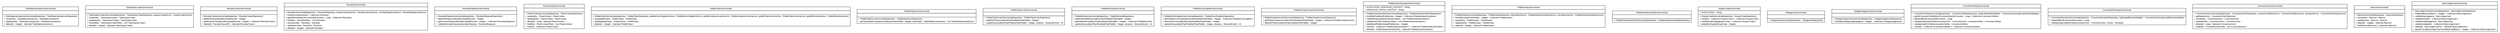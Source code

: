 #!/usr/local/bin/dot
#
# Class diagram 
# Generated by UMLGraph version R5_6 (http://www.umlgraph.org/)
#

digraph G {
	edge [fontname="arial",fontsize=10,labelfontname="arial",labelfontsize=10];
	node [fontname="arial",fontsize=10,shape=plaintext];
	nodesep=0.25;
	ranksep=0.5;
	// br.gov.to.sefaz.arr.parametros.business.service.impl.TipoRejeicaoArquivosServiceImpl
	c30722 [label=<<table title="br.gov.to.sefaz.arr.parametros.business.service.impl.TipoRejeicaoArquivosServiceImpl" border="0" cellborder="1" cellspacing="0" cellpadding="2" port="p" href="./TipoRejeicaoArquivosServiceImpl.html">
		<tr><td><table border="0" cellspacing="0" cellpadding="1">
<tr><td align="center" balign="center"> TipoRejeicaoArquivosServiceImpl </td></tr>
		</table></td></tr>
		<tr><td><table border="0" cellspacing="0" cellpadding="1">
<tr><td align="left" balign="left">  </td></tr>
		</table></td></tr>
		<tr><td><table border="0" cellspacing="0" cellpadding="1">
<tr><td align="left" balign="left"> + TipoRejeicaoArquivosServiceImpl(repository : TipoRejeicaoArquivosRepository) </td></tr>
<tr><td align="left" balign="left"> + save(entity : TipoRejeicaoArquivos) : TipoRejeicaoArquivos </td></tr>
<tr><td align="left" balign="left"> + update(entity : TipoRejeicaoArquivos) : TipoRejeicaoArquivos </td></tr>
<tr><td align="left" balign="left"> + delete(id : Integer) : Optional&lt;TipoRejeicaoArquivos&gt; </td></tr>
		</table></td></tr>
		</table>>, URL="./TipoRejeicaoArquivosServiceImpl.html", fontname="arial", fontcolor="black", fontsize=10.0];
	// br.gov.to.sefaz.arr.parametros.business.service.impl.TipoGruposCnaesServiceImpl
	c30723 [label=<<table title="br.gov.to.sefaz.arr.parametros.business.service.impl.TipoGruposCnaesServiceImpl" border="0" cellborder="1" cellspacing="0" cellpadding="2" port="p" href="./TipoGruposCnaesServiceImpl.html">
		<tr><td><table border="0" cellspacing="0" cellpadding="1">
<tr><td align="center" balign="center"> TipoGruposCnaesServiceImpl </td></tr>
		</table></td></tr>
		<tr><td><table border="0" cellspacing="0" cellpadding="1">
<tr><td align="left" balign="left">  </td></tr>
		</table></td></tr>
		<tr><td><table border="0" cellspacing="0" cellpadding="1">
<tr><td align="left" balign="left"> + TipoGruposCnaesServiceImpl(repository : TipoGruposCnaesRepository, gruposCnaeService : GruposCnaeService) </td></tr>
<tr><td align="left" balign="left"> + save(entity : TipoGruposCnaes) : TipoGruposCnaes </td></tr>
<tr><td align="left" balign="left"> + update(entity : TipoGruposCnaes) : TipoGruposCnaes </td></tr>
<tr><td align="left" balign="left"> + findAll(filter : TipoGruposCnaesFilter) : List&lt;TipoGruposCnaes&gt; </td></tr>
<tr><td align="left" balign="left"> + delete(id : Integer) : Optional&lt;TipoGruposCnaes&gt; </td></tr>
		</table></td></tr>
		</table>>, URL="./TipoGruposCnaesServiceImpl.html", fontname="arial", fontcolor="black", fontsize=10.0];
	// br.gov.to.sefaz.arr.parametros.business.service.impl.ReceitasTaxasServiceImpl
	c30724 [label=<<table title="br.gov.to.sefaz.arr.parametros.business.service.impl.ReceitasTaxasServiceImpl" border="0" cellborder="1" cellspacing="0" cellpadding="2" port="p" href="./ReceitasTaxasServiceImpl.html">
		<tr><td><table border="0" cellspacing="0" cellpadding="1">
<tr><td align="center" balign="center"> ReceitasTaxasServiceImpl </td></tr>
		</table></td></tr>
		<tr><td><table border="0" cellspacing="0" cellpadding="1">
<tr><td align="left" balign="left">  </td></tr>
		</table></td></tr>
		<tr><td><table border="0" cellspacing="0" cellpadding="1">
<tr><td align="left" balign="left"> + ReceitasTaxasServiceImpl(repository : ReceitasTaxasRepository) </td></tr>
<tr><td align="left" balign="left"> + deleteAllTaxasByIdReceita(idReceita : Integer) </td></tr>
<tr><td align="left" balign="left"> + getReceitasTaxasByIdReceita(idReceita : Integer) : Collection&lt;ReceitasTaxas&gt; </td></tr>
<tr><td align="left" balign="left"> + delete(id : ReceitasTaxasPK) : Optional&lt;ReceitasTaxas&gt; </td></tr>
		</table></td></tr>
		</table>>, URL="./ReceitasTaxasServiceImpl.html", fontname="arial", fontcolor="black", fontsize=10.0];
	// br.gov.to.sefaz.arr.parametros.business.service.impl.ReceitasServiceImpl
	c30725 [label=<<table title="br.gov.to.sefaz.arr.parametros.business.service.impl.ReceitasServiceImpl" border="0" cellborder="1" cellspacing="0" cellpadding="2" port="p" href="./ReceitasServiceImpl.html">
		<tr><td><table border="0" cellspacing="0" cellpadding="1">
<tr><td align="center" balign="center"> ReceitasServiceImpl </td></tr>
		</table></td></tr>
		<tr><td><table border="0" cellspacing="0" cellpadding="1">
<tr><td align="left" balign="left">  </td></tr>
		</table></td></tr>
		<tr><td><table border="0" cellspacing="0" cellpadding="1">
<tr><td align="left" balign="left"> + ReceitasServiceImpl(repository : ReceitasRepository, receitasTaxasService : ReceitasTaxasService, receitasRepasseService : ReceitasRepasseService) </td></tr>
<tr><td align="left" balign="left"> + findAllActiveReceitas() : Collection&lt;Receitas&gt; </td></tr>
<tr><td align="left" balign="left"> + getAllReceitasByIdConvenio(idConvenio : Long) : Collection&lt;Receitas&gt; </td></tr>
<tr><td align="left" balign="left"> + find(filter : ReceitasFilter) : List&lt;Receitas&gt; </td></tr>
<tr><td align="left" balign="left"> + save(receitas : Receitas) : Receitas </td></tr>
<tr><td align="left" balign="left"> + update(receitas : Receitas) : Receitas </td></tr>
<tr><td align="left" balign="left"> + delete(id : Integer) : Optional&lt;Receitas&gt; </td></tr>
		</table></td></tr>
		</table>>, URL="./ReceitasServiceImpl.html", fontname="arial", fontcolor="black", fontsize=10.0];
	// br.gov.to.sefaz.arr.parametros.business.service.impl.ReceitasRepasseServiceImpl
	c30726 [label=<<table title="br.gov.to.sefaz.arr.parametros.business.service.impl.ReceitasRepasseServiceImpl" border="0" cellborder="1" cellspacing="0" cellpadding="2" port="p" href="./ReceitasRepasseServiceImpl.html">
		<tr><td><table border="0" cellspacing="0" cellpadding="1">
<tr><td align="center" balign="center"> ReceitasRepasseServiceImpl </td></tr>
		</table></td></tr>
		<tr><td><table border="0" cellspacing="0" cellpadding="1">
<tr><td align="left" balign="left">  </td></tr>
		</table></td></tr>
		<tr><td><table border="0" cellspacing="0" cellpadding="1">
<tr><td align="left" balign="left"> + ReceitasRepasseServiceImpl(repository : ReceitasRepasseRepository) </td></tr>
<tr><td align="left" balign="left"> + deleteAllRepassesByIdReceita(idReceita : Integer) </td></tr>
<tr><td align="left" balign="left"> + getReceitasRepasseByIdReceita(idReceita : Integer) : Collection&lt;ReceitasRepasse&gt; </td></tr>
<tr><td align="left" balign="left"> + validateReceitasRepasse(receitasRepasse : ReceitasRepasse) </td></tr>
		</table></td></tr>
		</table>>, URL="./ReceitasRepasseServiceImpl.html", fontname="arial", fontcolor="black", fontsize=10.0];
	// br.gov.to.sefaz.arr.parametros.business.service.impl.PlanoContasServiceImpl
	c30727 [label=<<table title="br.gov.to.sefaz.arr.parametros.business.service.impl.PlanoContasServiceImpl" border="0" cellborder="1" cellspacing="0" cellpadding="2" port="p" href="./PlanoContasServiceImpl.html">
		<tr><td><table border="0" cellspacing="0" cellpadding="1">
<tr><td align="center" balign="center"> PlanoContasServiceImpl </td></tr>
		</table></td></tr>
		<tr><td><table border="0" cellspacing="0" cellpadding="1">
<tr><td align="left" balign="left">  </td></tr>
		</table></td></tr>
		<tr><td><table border="0" cellspacing="0" cellpadding="1">
<tr><td align="left" balign="left"> + PlanoContasServiceImpl(repository : PlanoContasRepository) </td></tr>
<tr><td align="left" balign="left"> + save(entity : PlanoContas) : PlanoContas </td></tr>
<tr><td align="left" balign="left"> + update(entity : PlanoContas) : PlanoContas </td></tr>
<tr><td align="left" balign="left"> + delete(id : Long) : Optional&lt;PlanoContas&gt; </td></tr>
<tr><td align="left" balign="left"> + find(filter : PlanoContasFilter) : List&lt;PlanoContas&gt; </td></tr>
<tr><td align="left" balign="left"> + findAll() : Collection&lt;PlanoContas&gt; </td></tr>
		</table></td></tr>
		</table>>, URL="./PlanoContasServiceImpl.html", fontname="arial", fontcolor="black", fontsize=10.0];
	// br.gov.to.sefaz.arr.parametros.business.service.impl.PedidoTiposServiceImpl
	c30728 [label=<<table title="br.gov.to.sefaz.arr.parametros.business.service.impl.PedidoTiposServiceImpl" border="0" cellborder="1" cellspacing="0" cellpadding="2" port="p" href="./PedidoTiposServiceImpl.html">
		<tr><td><table border="0" cellspacing="0" cellpadding="1">
<tr><td align="center" balign="center"> PedidoTiposServiceImpl </td></tr>
		</table></td></tr>
		<tr><td><table border="0" cellspacing="0" cellpadding="1">
<tr><td align="left" balign="left">  </td></tr>
		</table></td></tr>
		<tr><td><table border="0" cellspacing="0" cellpadding="1">
<tr><td align="left" balign="left"> + PedidoTiposServiceImpl(repository : PedidoTiposRepository, pedidoDocsExigidosService : PedidoDocsExigidosService, pedidoCamposAcoesService : PedidoCamposAcoesService, pedidoTipoAcoesService : PedidoTipoAcoesService, pedidoReceitaService : PedidoReceitaService) </td></tr>
<tr><td align="left" balign="left"> + save(pedidoTipos : PedidoTipos) : PedidoTipos </td></tr>
<tr><td align="left" balign="left"> + update(pedidoTipos : PedidoTipos) : PedidoTipos </td></tr>
<tr><td align="left" balign="left"> + delete(id : Integer) : Optional&lt;PedidoTipos&gt; </td></tr>
		</table></td></tr>
		</table>>, URL="./PedidoTiposServiceImpl.html", fontname="arial", fontcolor="black", fontsize=10.0];
	// br.gov.to.sefaz.arr.parametros.business.service.impl.PedidoTipoDocsServiceImpl
	c30729 [label=<<table title="br.gov.to.sefaz.arr.parametros.business.service.impl.PedidoTipoDocsServiceImpl" border="0" cellborder="1" cellspacing="0" cellpadding="2" port="p" href="./PedidoTipoDocsServiceImpl.html">
		<tr><td><table border="0" cellspacing="0" cellpadding="1">
<tr><td align="center" balign="center"> PedidoTipoDocsServiceImpl </td></tr>
		</table></td></tr>
		<tr><td><table border="0" cellspacing="0" cellpadding="1">
<tr><td align="left" balign="left">  </td></tr>
		</table></td></tr>
		<tr><td><table border="0" cellspacing="0" cellpadding="1">
<tr><td align="left" balign="left"> + PedidoTipoDocsServiceImpl(repository : PedidoTipoDocsRepository) </td></tr>
<tr><td align="left" balign="left"> + getTipoPedidoCampoEnumValues(idTipoPedido : Integer, tipoPedido : TipoPedidoAcoesEnum) : List&lt;TipoPedidoCampoEnum&gt; </td></tr>
		</table></td></tr>
		</table>>, URL="./PedidoTipoDocsServiceImpl.html", fontname="arial", fontcolor="black", fontsize=10.0];
	// br.gov.to.sefaz.arr.parametros.business.service.impl.PedidoTipoAcoesServiceImpl
	c30730 [label=<<table title="br.gov.to.sefaz.arr.parametros.business.service.impl.PedidoTipoAcoesServiceImpl" border="0" cellborder="1" cellspacing="0" cellpadding="2" port="p" href="./PedidoTipoAcoesServiceImpl.html">
		<tr><td><table border="0" cellspacing="0" cellpadding="1">
<tr><td align="center" balign="center"> PedidoTipoAcoesServiceImpl </td></tr>
		</table></td></tr>
		<tr><td><table border="0" cellspacing="0" cellpadding="1">
<tr><td align="left" balign="left">  </td></tr>
		</table></td></tr>
		<tr><td><table border="0" cellspacing="0" cellpadding="1">
<tr><td align="left" balign="left"> + PedidoTipoAcoesServiceImpl(repository : PedidoTipoAcoesRepository) </td></tr>
<tr><td align="left" balign="left"> + deleteAllTipoAcoesByIdTipoPedido(idTipoPedido : Integer) </td></tr>
<tr><td align="left" balign="left"> + updateSituacaoByIdTipoPedido(idTipoPedido : Integer, situacao : SituacaoEnum) : int </td></tr>
		</table></td></tr>
		</table>>, URL="./PedidoTipoAcoesServiceImpl.html", fontname="arial", fontcolor="black", fontsize=10.0];
	// br.gov.to.sefaz.arr.parametros.business.service.impl.PedidoReceitaServiceImpl
	c30731 [label=<<table title="br.gov.to.sefaz.arr.parametros.business.service.impl.PedidoReceitaServiceImpl" border="0" cellborder="1" cellspacing="0" cellpadding="2" port="p" href="./PedidoReceitaServiceImpl.html">
		<tr><td><table border="0" cellspacing="0" cellpadding="1">
<tr><td align="center" balign="center"> PedidoReceitaServiceImpl </td></tr>
		</table></td></tr>
		<tr><td><table border="0" cellspacing="0" cellpadding="1">
<tr><td align="left" balign="left">  </td></tr>
		</table></td></tr>
		<tr><td><table border="0" cellspacing="0" cellpadding="1">
<tr><td align="left" balign="left"> + PedidoReceitaServiceImpl(repository : PedidoReceitaRepository) </td></tr>
<tr><td align="left" balign="left"> + deleteAllPedidoReceitaByIdTipoPedido(idTipoPedido : Integer) </td></tr>
<tr><td align="left" balign="left"> + getPedidoReceitaByIdTipoPedido(idTipoPedido : Integer) : Collection&lt;PedidoReceita&gt; </td></tr>
<tr><td align="left" balign="left"> + updateSituacaoByIdTipoPedido(idTipoPedido : Integer, situacao : SituacaoEnum) : int </td></tr>
		</table></td></tr>
		</table>>, URL="./PedidoReceitaServiceImpl.html", fontname="arial", fontcolor="black", fontsize=10.0];
	// br.gov.to.sefaz.arr.parametros.business.service.impl.PedidoDocsExigidosServiceImpl
	c30732 [label=<<table title="br.gov.to.sefaz.arr.parametros.business.service.impl.PedidoDocsExigidosServiceImpl" border="0" cellborder="1" cellspacing="0" cellpadding="2" port="p" href="./PedidoDocsExigidosServiceImpl.html">
		<tr><td><table border="0" cellspacing="0" cellpadding="1">
<tr><td align="center" balign="center"> PedidoDocsExigidosServiceImpl </td></tr>
		</table></td></tr>
		<tr><td><table border="0" cellspacing="0" cellpadding="1">
<tr><td align="left" balign="left">  </td></tr>
		</table></td></tr>
		<tr><td><table border="0" cellspacing="0" cellpadding="1">
<tr><td align="left" balign="left"> + PedidoDocsExigidosServiceImpl(repository : PedidoDocsExigidosRepository) </td></tr>
<tr><td align="left" balign="left"> + getPedidoDocsExigidosByIdTipoPedido(idTipoPedido : Integer) : Collection&lt;PedidoDocsExigidos&gt; </td></tr>
<tr><td align="left" balign="left"> + deleteAllDocsExigidosByIdTipoPedido(idTipoPedido : Integer) </td></tr>
<tr><td align="left" balign="left"> + updateSituacaoByIdTipoPedido(idTipoPedido : Integer, situacao : SituacaoEnum) : int </td></tr>
		</table></td></tr>
		</table>>, URL="./PedidoDocsExigidosServiceImpl.html", fontname="arial", fontcolor="black", fontsize=10.0];
	// br.gov.to.sefaz.arr.parametros.business.service.impl.PedidoCamposAcoesServiceImpl
	c30733 [label=<<table title="br.gov.to.sefaz.arr.parametros.business.service.impl.PedidoCamposAcoesServiceImpl" border="0" cellborder="1" cellspacing="0" cellpadding="2" port="p" href="./PedidoCamposAcoesServiceImpl.html">
		<tr><td><table border="0" cellspacing="0" cellpadding="1">
<tr><td align="center" balign="center"> PedidoCamposAcoesServiceImpl </td></tr>
		</table></td></tr>
		<tr><td><table border="0" cellspacing="0" cellpadding="1">
<tr><td align="left" balign="left">  </td></tr>
		</table></td></tr>
		<tr><td><table border="0" cellspacing="0" cellpadding="1">
<tr><td align="left" balign="left"> + PedidoCamposAcoesServiceImpl(repository : PedidoCamposAcoesRepository) </td></tr>
<tr><td align="left" balign="left"> + getPedidoCamposAcoesByIdTipoPedido(idTipoPedido : Integer) : Collection&lt;PedidoCamposAcoes&gt; </td></tr>
<tr><td align="left" balign="left"> + deleteAllTipoAcoesByIdTipoPedido(idTipoPedido : Integer) </td></tr>
		</table></td></tr>
		</table>>, URL="./PedidoCamposAcoesServiceImpl.html", fontname="arial", fontcolor="black", fontsize=10.0];
	// br.gov.to.sefaz.arr.parametros.business.service.impl.PedidoAreasServidoresServiceImpl
	c30734 [label=<<table title="br.gov.to.sefaz.arr.parametros.business.service.impl.PedidoAreasServidoresServiceImpl" border="0" cellborder="1" cellspacing="0" cellpadding="2" port="p" href="./PedidoAreasServidoresServiceImpl.html">
		<tr><td><table border="0" cellspacing="0" cellpadding="1">
<tr><td align="center" balign="center"> PedidoAreasServidoresServiceImpl </td></tr>
		</table></td></tr>
		<tr><td><table border="0" cellspacing="0" cellpadding="1">
<tr><td align="left" balign="left"> + DUPLICATED_SERVIDOR_CONTEXT : String </td></tr>
<tr><td align="left" balign="left"> + SERVIDOR_CHEFE_CONTEXT : String </td></tr>
		</table></td></tr>
		<tr><td><table border="0" cellspacing="0" cellpadding="1">
<tr><td align="left" balign="left"> + PedidoAreasServidoresServiceImpl(repository : PedidoAreasServidoresRepository) </td></tr>
<tr><td align="left" balign="left"> + findAllByPedido(idPedidoArea : Integer) : Collection&lt;PedidoAreasServidores&gt; </td></tr>
<tr><td align="left" balign="left"> + validateDuplicatedServidor(servidores : List&lt;PedidoAreasServidores&gt;) </td></tr>
<tr><td align="left" balign="left"> + validateServidorChefe(servidores : List&lt;PedidoAreasServidores&gt;) </td></tr>
<tr><td align="left" balign="left"> + deleteByIdPedidoArea(idPedidoArea : Integer) </td></tr>
<tr><td align="left" balign="left"> + save(list : Collection&lt;PedidoAreasServidores&gt;) : Collection&lt;PedidoAreasServidores&gt; </td></tr>
<tr><td align="left" balign="left"> + delete(id : PedidoAreasServidoresPK) : Optional&lt;PedidoAreasServidores&gt; </td></tr>
		</table></td></tr>
		</table>>, URL="./PedidoAreasServidoresServiceImpl.html", fontname="arial", fontcolor="black", fontsize=10.0];
	// br.gov.to.sefaz.arr.parametros.business.service.impl.PedidoAreasServiceImpl
	c30735 [label=<<table title="br.gov.to.sefaz.arr.parametros.business.service.impl.PedidoAreasServiceImpl" border="0" cellborder="1" cellspacing="0" cellpadding="2" port="p" href="./PedidoAreasServiceImpl.html">
		<tr><td><table border="0" cellspacing="0" cellpadding="1">
<tr><td align="center" balign="center"> PedidoAreasServiceImpl </td></tr>
		</table></td></tr>
		<tr><td><table border="0" cellspacing="0" cellpadding="1">
<tr><td align="left" balign="left">  </td></tr>
		</table></td></tr>
		<tr><td><table border="0" cellspacing="0" cellpadding="1">
<tr><td align="left" balign="left"> + PedidoAreasServiceImpl(repository : PedidoAreasRepository, faixaValorService : PedidoAreasFaixaValorService, servidoresService : PedidoAreasServidoresService) </td></tr>
<tr><td align="left" balign="left"> + findAllByTipo(idTipoPedido : Integer) : Collection&lt;PedidoAreas&gt; </td></tr>
<tr><td align="left" balign="left"> + save(entity : PedidoAreas) : PedidoAreas </td></tr>
<tr><td align="left" balign="left"> + update(entity : PedidoAreas) : PedidoAreas </td></tr>
<tr><td align="left" balign="left"> + delete(id : Integer) : Optional&lt;PedidoAreas&gt; </td></tr>
		</table></td></tr>
		</table>>, URL="./PedidoAreasServiceImpl.html", fontname="arial", fontcolor="black", fontsize=10.0];
	// br.gov.to.sefaz.arr.parametros.business.service.impl.PedidoAreasFaixaValorServiceImpl
	c30736 [label=<<table title="br.gov.to.sefaz.arr.parametros.business.service.impl.PedidoAreasFaixaValorServiceImpl" border="0" cellborder="1" cellspacing="0" cellpadding="2" port="p" href="./PedidoAreasFaixaValorServiceImpl.html">
		<tr><td><table border="0" cellspacing="0" cellpadding="1">
<tr><td align="center" balign="center"> PedidoAreasFaixaValorServiceImpl </td></tr>
		</table></td></tr>
		<tr><td><table border="0" cellspacing="0" cellpadding="1">
<tr><td align="left" balign="left">  </td></tr>
		</table></td></tr>
		<tr><td><table border="0" cellspacing="0" cellpadding="1">
<tr><td align="left" balign="left"> + PedidoAreasFaixaValorServiceImpl(repository : PedidoAreasFaixaValorRepository) </td></tr>
		</table></td></tr>
		</table>>, URL="./PedidoAreasFaixaValorServiceImpl.html", fontname="arial", fontcolor="black", fontsize=10.0];
	// br.gov.to.sefaz.arr.parametros.business.service.impl.GruposCnaeServiceImpl
	c30737 [label=<<table title="br.gov.to.sefaz.arr.parametros.business.service.impl.GruposCnaeServiceImpl" border="0" cellborder="1" cellspacing="0" cellpadding="2" port="p" href="./GruposCnaeServiceImpl.html">
		<tr><td><table border="0" cellspacing="0" cellpadding="1">
<tr><td align="center" balign="center"> GruposCnaeServiceImpl </td></tr>
		</table></td></tr>
		<tr><td><table border="0" cellspacing="0" cellpadding="1">
<tr><td align="left" balign="left"> + DUPLICATED : String </td></tr>
		</table></td></tr>
		<tr><td><table border="0" cellspacing="0" cellpadding="1">
<tr><td align="left" balign="left"> + GruposCnaeServiceImpl(repository : GruposCnaeRepository) </td></tr>
<tr><td align="left" balign="left"> + save(list : Collection&lt;GruposCnae&gt;) : Collection&lt;GruposCnae&gt; </td></tr>
<tr><td align="left" balign="left"> + validateDuplicated(gruposCnaes : Collection&lt;GruposCnae&gt;) </td></tr>
<tr><td align="left" balign="left"> + deleteByGrupo(idGrupoCnae : Integer) </td></tr>
		</table></td></tr>
		</table>>, URL="./GruposCnaeServiceImpl.html", fontname="arial", fontcolor="black", fontsize=10.0];
	// br.gov.to.sefaz.arr.parametros.business.service.impl.DelegaciasServiceImpl
	c30738 [label=<<table title="br.gov.to.sefaz.arr.parametros.business.service.impl.DelegaciasServiceImpl" border="0" cellborder="1" cellspacing="0" cellpadding="2" port="p" href="./DelegaciasServiceImpl.html">
		<tr><td><table border="0" cellspacing="0" cellpadding="1">
<tr><td align="center" balign="center"> DelegaciasServiceImpl </td></tr>
		</table></td></tr>
		<tr><td><table border="0" cellspacing="0" cellpadding="1">
<tr><td align="left" balign="left">  </td></tr>
		</table></td></tr>
		<tr><td><table border="0" cellspacing="0" cellpadding="1">
<tr><td align="left" balign="left"> + DelegaciasServiceImpl(repository : DelegaciasRepository) </td></tr>
		</table></td></tr>
		</table>>, URL="./DelegaciasServiceImpl.html", fontname="arial", fontcolor="black", fontsize=10.0];
	// br.gov.to.sefaz.arr.parametros.business.service.impl.DelegaciaAgenciasServiceImpl
	c30739 [label=<<table title="br.gov.to.sefaz.arr.parametros.business.service.impl.DelegaciaAgenciasServiceImpl" border="0" cellborder="1" cellspacing="0" cellpadding="2" port="p" href="./DelegaciaAgenciasServiceImpl.html">
		<tr><td><table border="0" cellspacing="0" cellpadding="1">
<tr><td align="center" balign="center"> DelegaciaAgenciasServiceImpl </td></tr>
		</table></td></tr>
		<tr><td><table border="0" cellspacing="0" cellpadding="1">
<tr><td align="left" balign="left">  </td></tr>
		</table></td></tr>
		<tr><td><table border="0" cellspacing="0" cellpadding="1">
<tr><td align="left" balign="left"> + DelegaciaAgenciasServiceImpl(repository : DelegaciaAgenciasRepository) </td></tr>
<tr><td align="left" balign="left"> + findAllByDelegacia(idDelegacia : Integer) : Collection&lt;DelegaciaAgencias&gt; </td></tr>
		</table></td></tr>
		</table>>, URL="./DelegaciaAgenciasServiceImpl.html", fontname="arial", fontcolor="black", fontsize=10.0];
	// br.gov.to.sefaz.arr.parametros.business.service.impl.ConveniosTarifasServiceImpl
	c30740 [label=<<table title="br.gov.to.sefaz.arr.parametros.business.service.impl.ConveniosTarifasServiceImpl" border="0" cellborder="1" cellspacing="0" cellpadding="2" port="p" href="./ConveniosTarifasServiceImpl.html">
		<tr><td><table border="0" cellspacing="0" cellpadding="1">
<tr><td align="center" balign="center"> ConveniosTarifasServiceImpl </td></tr>
		</table></td></tr>
		<tr><td><table border="0" cellspacing="0" cellpadding="1">
<tr><td align="left" balign="left">  </td></tr>
		</table></td></tr>
		<tr><td><table border="0" cellspacing="0" cellpadding="1">
<tr><td align="left" balign="left"> + ConveniosTarifasServiceImpl(repository : ConveniosTarifasRepository, duplicatedTarifaValidator : ConveniosArrecDuplicatedTarifaValidator) </td></tr>
<tr><td align="left" balign="left"> + getAllConveniosTarifasByIdConvenioArrec(idConvenio : Long) : Collection&lt;ConveniosTarifas&gt; </td></tr>
<tr><td align="left" balign="left"> + deleteAllByIdConvenio(idConvenio : Long) </td></tr>
<tr><td align="left" balign="left"> + validateDuplicatedTarifa(conveniosArrec : ConveniosArrec, conveniosTarifas : ConveniosTarifas) </td></tr>
<tr><td align="left" balign="left"> + validateDataFimTarifa(conveniosTarifas : ConveniosTarifas) </td></tr>
<tr><td align="left" balign="left"> + save(list : Collection&lt;ConveniosTarifas&gt;) : Collection&lt;ConveniosTarifas&gt; </td></tr>
		</table></td></tr>
		</table>>, URL="./ConveniosTarifasServiceImpl.html", fontname="arial", fontcolor="black", fontsize=10.0];
	// br.gov.to.sefaz.arr.parametros.business.service.impl.ConveniosReceitasServiceImpl
	c30741 [label=<<table title="br.gov.to.sefaz.arr.parametros.business.service.impl.ConveniosReceitasServiceImpl" border="0" cellborder="1" cellspacing="0" cellpadding="2" port="p" href="./ConveniosReceitasServiceImpl.html">
		<tr><td><table border="0" cellspacing="0" cellpadding="1">
<tr><td align="center" balign="center"> ConveniosReceitasServiceImpl </td></tr>
		</table></td></tr>
		<tr><td><table border="0" cellspacing="0" cellpadding="1">
<tr><td align="left" balign="left">  </td></tr>
		</table></td></tr>
		<tr><td><table border="0" cellspacing="0" cellpadding="1">
<tr><td align="left" balign="left"> + ConveniosReceitasServiceImpl(repository : ConveniosReceitasRepository, duplicatedReceitaValidator : ConveniosArrecDuplicatedReceitaValidator) </td></tr>
<tr><td align="left" balign="left"> + deleteAllByIdConvenio(idConvenio : Long) </td></tr>
<tr><td align="left" balign="left"> + validateDuplicatedReceita(conveniosArrec : ConveniosArrec, receita : Receitas) </td></tr>
		</table></td></tr>
		</table>>, URL="./ConveniosReceitasServiceImpl.html", fontname="arial", fontcolor="black", fontsize=10.0];
	// br.gov.to.sefaz.arr.parametros.business.service.impl.ConveniosArrecServiceImpl
	c30742 [label=<<table title="br.gov.to.sefaz.arr.parametros.business.service.impl.ConveniosArrecServiceImpl" border="0" cellborder="1" cellspacing="0" cellpadding="2" port="p" href="./ConveniosArrecServiceImpl.html">
		<tr><td><table border="0" cellspacing="0" cellpadding="1">
<tr><td align="center" balign="center"> ConveniosArrecServiceImpl </td></tr>
		</table></td></tr>
		<tr><td><table border="0" cellspacing="0" cellpadding="1">
<tr><td align="left" balign="left">  </td></tr>
		</table></td></tr>
		<tr><td><table border="0" cellspacing="0" cellpadding="1">
<tr><td align="left" balign="left"> + ConveniosArrecServiceImpl(repository : ConveniosArrecRepository, conveniosTarifasService : ConveniosTarifasService, receitasService : ConveniosReceitasService) </td></tr>
<tr><td align="left" balign="left"> + getRepository() : ConveniosArrecRepository </td></tr>
<tr><td align="left" balign="left"> + save(entity : ConveniosArrec) : ConveniosArrec </td></tr>
<tr><td align="left" balign="left"> + update(entity : ConveniosArrec) : ConveniosArrec </td></tr>
<tr><td align="left" balign="left"> + delete(id : Long) : Optional&lt;ConveniosArrec&gt; </td></tr>
<tr><td align="left" balign="left"> + find(filter : ConveniosArrecFilter) : List&lt;ConveniosArrec&gt; </td></tr>
		</table></td></tr>
		</table>>, URL="./ConveniosArrecServiceImpl.html", fontname="arial", fontcolor="black", fontsize=10.0];
	// br.gov.to.sefaz.arr.parametros.business.service.impl.BancosServiceImpl
	c30743 [label=<<table title="br.gov.to.sefaz.arr.parametros.business.service.impl.BancosServiceImpl" border="0" cellborder="1" cellspacing="0" cellpadding="2" port="p" href="./BancosServiceImpl.html">
		<tr><td><table border="0" cellspacing="0" cellpadding="1">
<tr><td align="center" balign="center"> BancosServiceImpl </td></tr>
		</table></td></tr>
		<tr><td><table border="0" cellspacing="0" cellpadding="1">
<tr><td align="left" balign="left">  </td></tr>
		</table></td></tr>
		<tr><td><table border="0" cellspacing="0" cellpadding="1">
<tr><td align="left" balign="left"> + BancosServiceImpl(repository : BancosRepository) </td></tr>
<tr><td align="left" balign="left"> + save(entity : Bancos) : Bancos </td></tr>
<tr><td align="left" balign="left"> + update(entity : Bancos) : Bancos </td></tr>
<tr><td align="left" balign="left"> + delete(id : Integer) : Optional&lt;Bancos&gt; </td></tr>
<tr><td align="left" balign="left"> + findAllActiveBancos() : Collection&lt;Bancos&gt; </td></tr>
		</table></td></tr>
		</table>>, URL="./BancosServiceImpl.html", fontname="arial", fontcolor="black", fontsize=10.0];
	// br.gov.to.sefaz.arr.parametros.business.service.impl.BancoAgenciasServiceImpl
	c30744 [label=<<table title="br.gov.to.sefaz.arr.parametros.business.service.impl.BancoAgenciasServiceImpl" border="0" cellborder="1" cellspacing="0" cellpadding="2" port="p" href="./BancoAgenciasServiceImpl.html">
		<tr><td><table border="0" cellspacing="0" cellpadding="1">
<tr><td align="center" balign="center"> BancoAgenciasServiceImpl </td></tr>
		</table></td></tr>
		<tr><td><table border="0" cellspacing="0" cellpadding="1">
<tr><td align="left" balign="left">  </td></tr>
		</table></td></tr>
		<tr><td><table border="0" cellspacing="0" cellpadding="1">
<tr><td align="left" balign="left"> + BancoAgenciasServiceImpl(repository : BancoAgenciasRepository) </td></tr>
<tr><td align="left" balign="left"> + findByIdBanco(idBanco : Integer) : Collection&lt;BancoAgencias&gt; </td></tr>
<tr><td align="left" balign="left"> + validateSave(agencia : BancoAgencias) </td></tr>
<tr><td align="left" balign="left"> + validateSave(list : Collection&lt;BancoAgencias&gt;) </td></tr>
<tr><td align="left" balign="left"> + validateUpdate(agencia : BancoAgencias) </td></tr>
<tr><td align="left" balign="left"> + validateUpdate(list : Collection&lt;BancoAgencias&gt;) </td></tr>
<tr><td align="left" balign="left"> + delete(id : BancoAgenciasPK) : Optional&lt;BancoAgencias&gt; </td></tr>
<tr><td align="left" balign="left"> + getAllActiveBancoAgenciasFromIdBanco(idBanco : Integer) : Collection&lt;BancoAgencias&gt; </td></tr>
		</table></td></tr>
		</table>>, URL="./BancoAgenciasServiceImpl.html", fontname="arial", fontcolor="black", fontsize=10.0];
}


